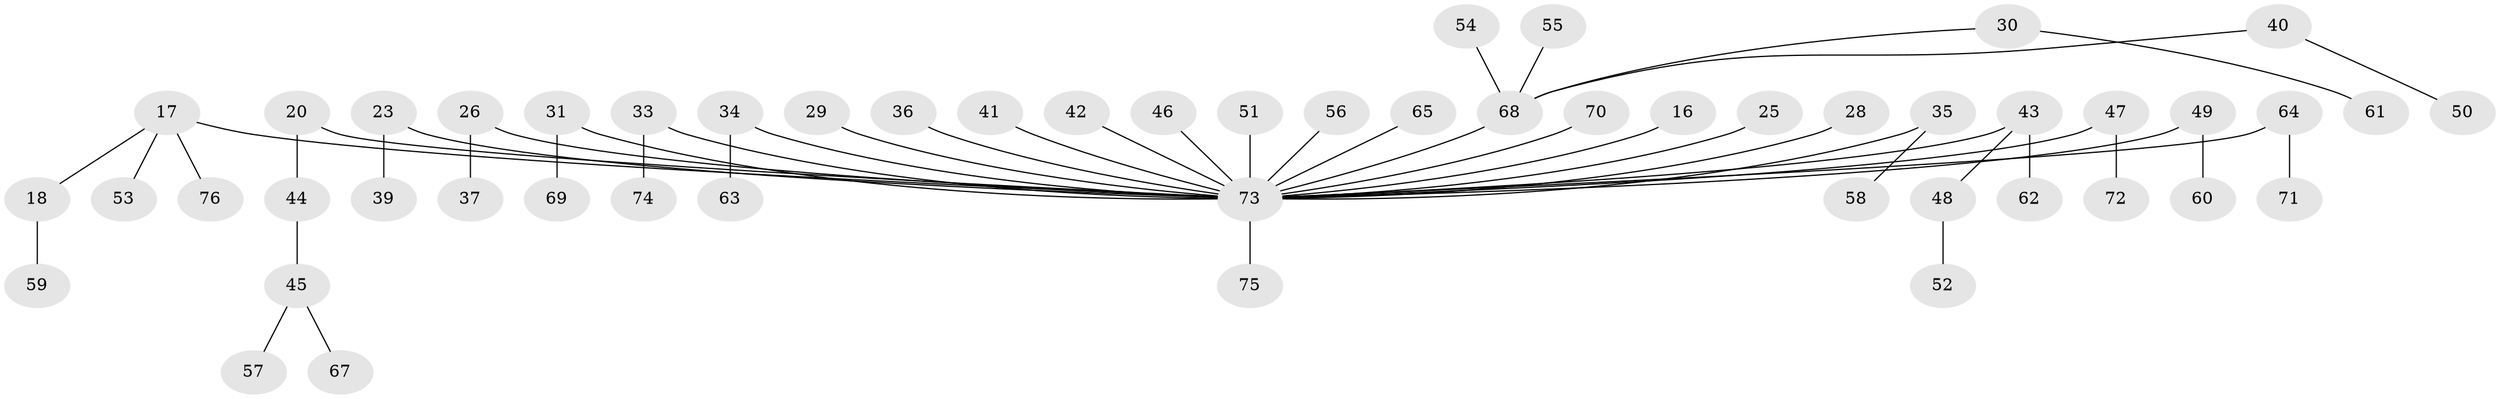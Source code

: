 // original degree distribution, {4: 0.06578947368421052, 7: 0.013157894736842105, 9: 0.013157894736842105, 2: 0.2236842105263158, 3: 0.15789473684210525, 1: 0.5131578947368421, 5: 0.013157894736842105}
// Generated by graph-tools (version 1.1) at 2025/56/03/04/25 21:56:28]
// undirected, 53 vertices, 52 edges
graph export_dot {
graph [start="1"]
  node [color=gray90,style=filled];
  16;
  17 [super="+10"];
  18;
  20;
  23;
  25;
  26;
  28;
  29;
  30;
  31;
  33;
  34;
  35;
  36;
  37;
  39;
  40;
  41;
  42;
  43;
  44;
  45;
  46;
  47;
  48;
  49;
  50;
  51;
  52;
  53;
  54;
  55;
  56;
  57;
  58;
  59;
  60;
  61;
  62;
  63;
  64;
  65;
  67;
  68 [super="+21+38"];
  69;
  70;
  71;
  72;
  73 [super="+2+3+24+66+19+27+22+32+6+13"];
  74;
  75;
  76;
  16 -- 73;
  17 -- 18;
  17 -- 53;
  17 -- 73;
  17 -- 76;
  18 -- 59;
  20 -- 44;
  20 -- 73;
  23 -- 39;
  23 -- 73;
  25 -- 73;
  26 -- 37;
  26 -- 73;
  28 -- 73;
  29 -- 73;
  30 -- 61;
  30 -- 68;
  31 -- 69;
  31 -- 73;
  33 -- 74;
  33 -- 73;
  34 -- 63;
  34 -- 73;
  35 -- 58;
  35 -- 73;
  36 -- 73;
  40 -- 50;
  40 -- 68;
  41 -- 73;
  42 -- 73;
  43 -- 48;
  43 -- 62;
  43 -- 73;
  44 -- 45;
  45 -- 57;
  45 -- 67;
  46 -- 73;
  47 -- 72;
  47 -- 73;
  48 -- 52;
  49 -- 60;
  49 -- 73;
  51 -- 73;
  54 -- 68;
  55 -- 68;
  56 -- 73;
  64 -- 71;
  64 -- 73;
  65 -- 73;
  68 -- 73;
  70 -- 73;
  73 -- 75;
}
